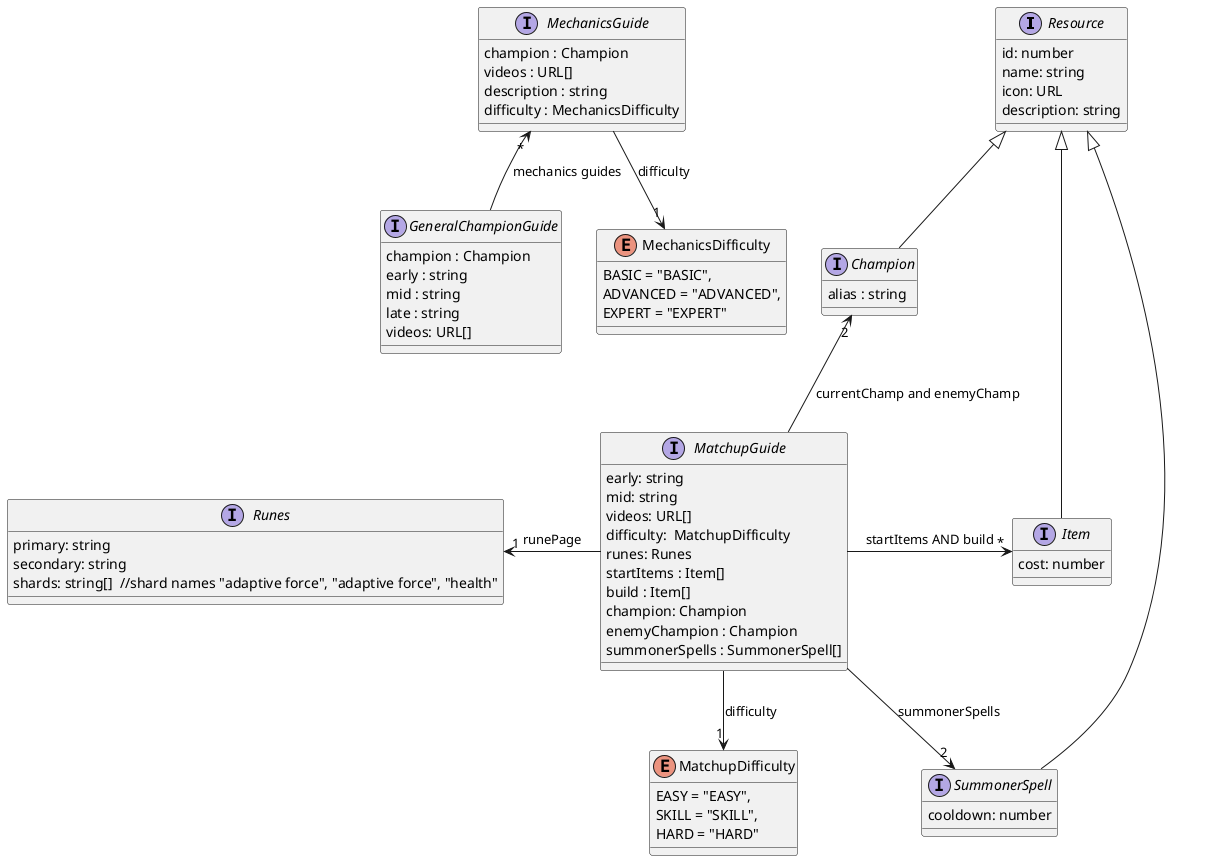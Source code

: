 @startuml LL Abdul website

interface Resource {
    id: number
    name: string
    icon: URL
    description: string
}

interface Champion extends Resource {
    alias : string
}

interface MatchupGuide {
    early: string
    mid: string
    videos: URL[]
    difficulty:  MatchupDifficulty
    runes: Runes
    startItems : Item[]
    build : Item[]
    champion: Champion
    enemyChampion : Champion
    summonerSpells : SummonerSpell[]
}

MatchupGuide -up-> "2" Champion: currentChamp and enemyChamp
MatchupGuide -> "*" Item: startItems AND build
MatchupGuide -down-> "2" SummonerSpell: summonerSpells
MatchupGuide -left-> "1" Runes: runePage
MatchupGuide -down-> "1" MatchupDifficulty: difficulty

interface Runes {
    primary: string
    secondary: string
    shards: string[]  //shard names "adaptive force", "adaptive force", "health"
}

interface SummonerSpell extends Resource {
    cooldown: number
} 

interface Item extends Resource {
    cost: number
}

enum MatchupDifficulty {
    EASY = "EASY",
    SKILL = "SKILL",
    HARD = "HARD"
}

interface GeneralChampionGuide{
    champion : Champion
    early : string
    mid : string
    late : string
    videos: URL[]
}

enum MechanicsDifficulty {
    BASIC = "BASIC",
    ADVANCED = "ADVANCED",
    EXPERT = "EXPERT"
}

interface MechanicsGuide{
    champion : Champion
    videos : URL[]
    description : string
    difficulty : MechanicsDifficulty
}

GeneralChampionGuide -up-> "*" MechanicsGuide: mechanics guides
MechanicsGuide -down-> "1" MechanicsDifficulty: difficulty



